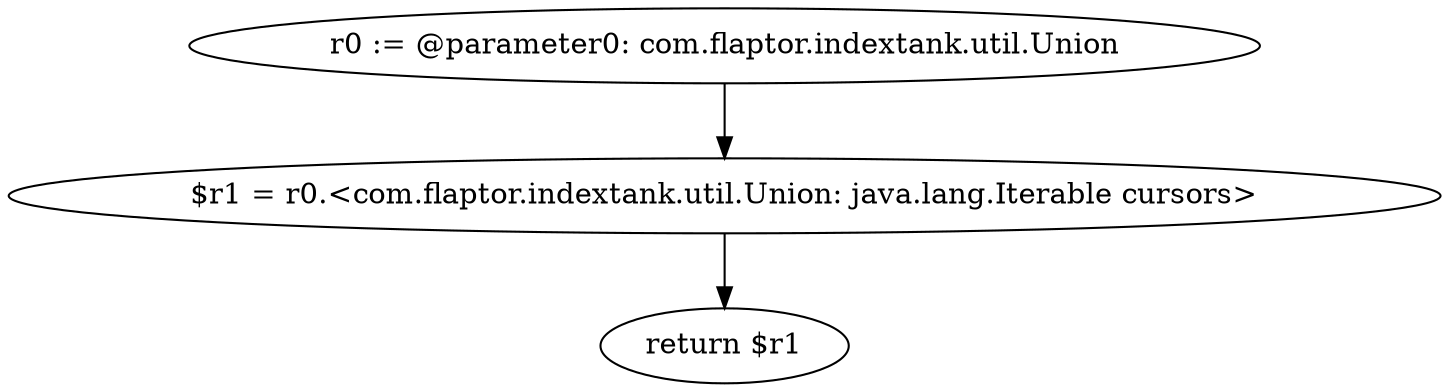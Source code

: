 digraph "unitGraph" {
    "r0 := @parameter0: com.flaptor.indextank.util.Union"
    "$r1 = r0.<com.flaptor.indextank.util.Union: java.lang.Iterable cursors>"
    "return $r1"
    "r0 := @parameter0: com.flaptor.indextank.util.Union"->"$r1 = r0.<com.flaptor.indextank.util.Union: java.lang.Iterable cursors>";
    "$r1 = r0.<com.flaptor.indextank.util.Union: java.lang.Iterable cursors>"->"return $r1";
}
